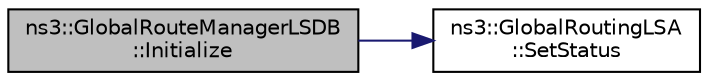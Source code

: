 digraph "ns3::GlobalRouteManagerLSDB::Initialize"
{
  edge [fontname="Helvetica",fontsize="10",labelfontname="Helvetica",labelfontsize="10"];
  node [fontname="Helvetica",fontsize="10",shape=record];
  rankdir="LR";
  Node1 [label="ns3::GlobalRouteManagerLSDB\l::Initialize",height=0.2,width=0.4,color="black", fillcolor="grey75", style="filled", fontcolor="black"];
  Node1 -> Node2 [color="midnightblue",fontsize="10",style="solid"];
  Node2 [label="ns3::GlobalRoutingLSA\l::SetStatus",height=0.2,width=0.4,color="black", fillcolor="white", style="filled",URL="$dc/dd1/classns3_1_1GlobalRoutingLSA.html#a0a3a59c56967eac866a2a3a2a5ded93f",tooltip="Set the SPF status of the advertisement. "];
}
